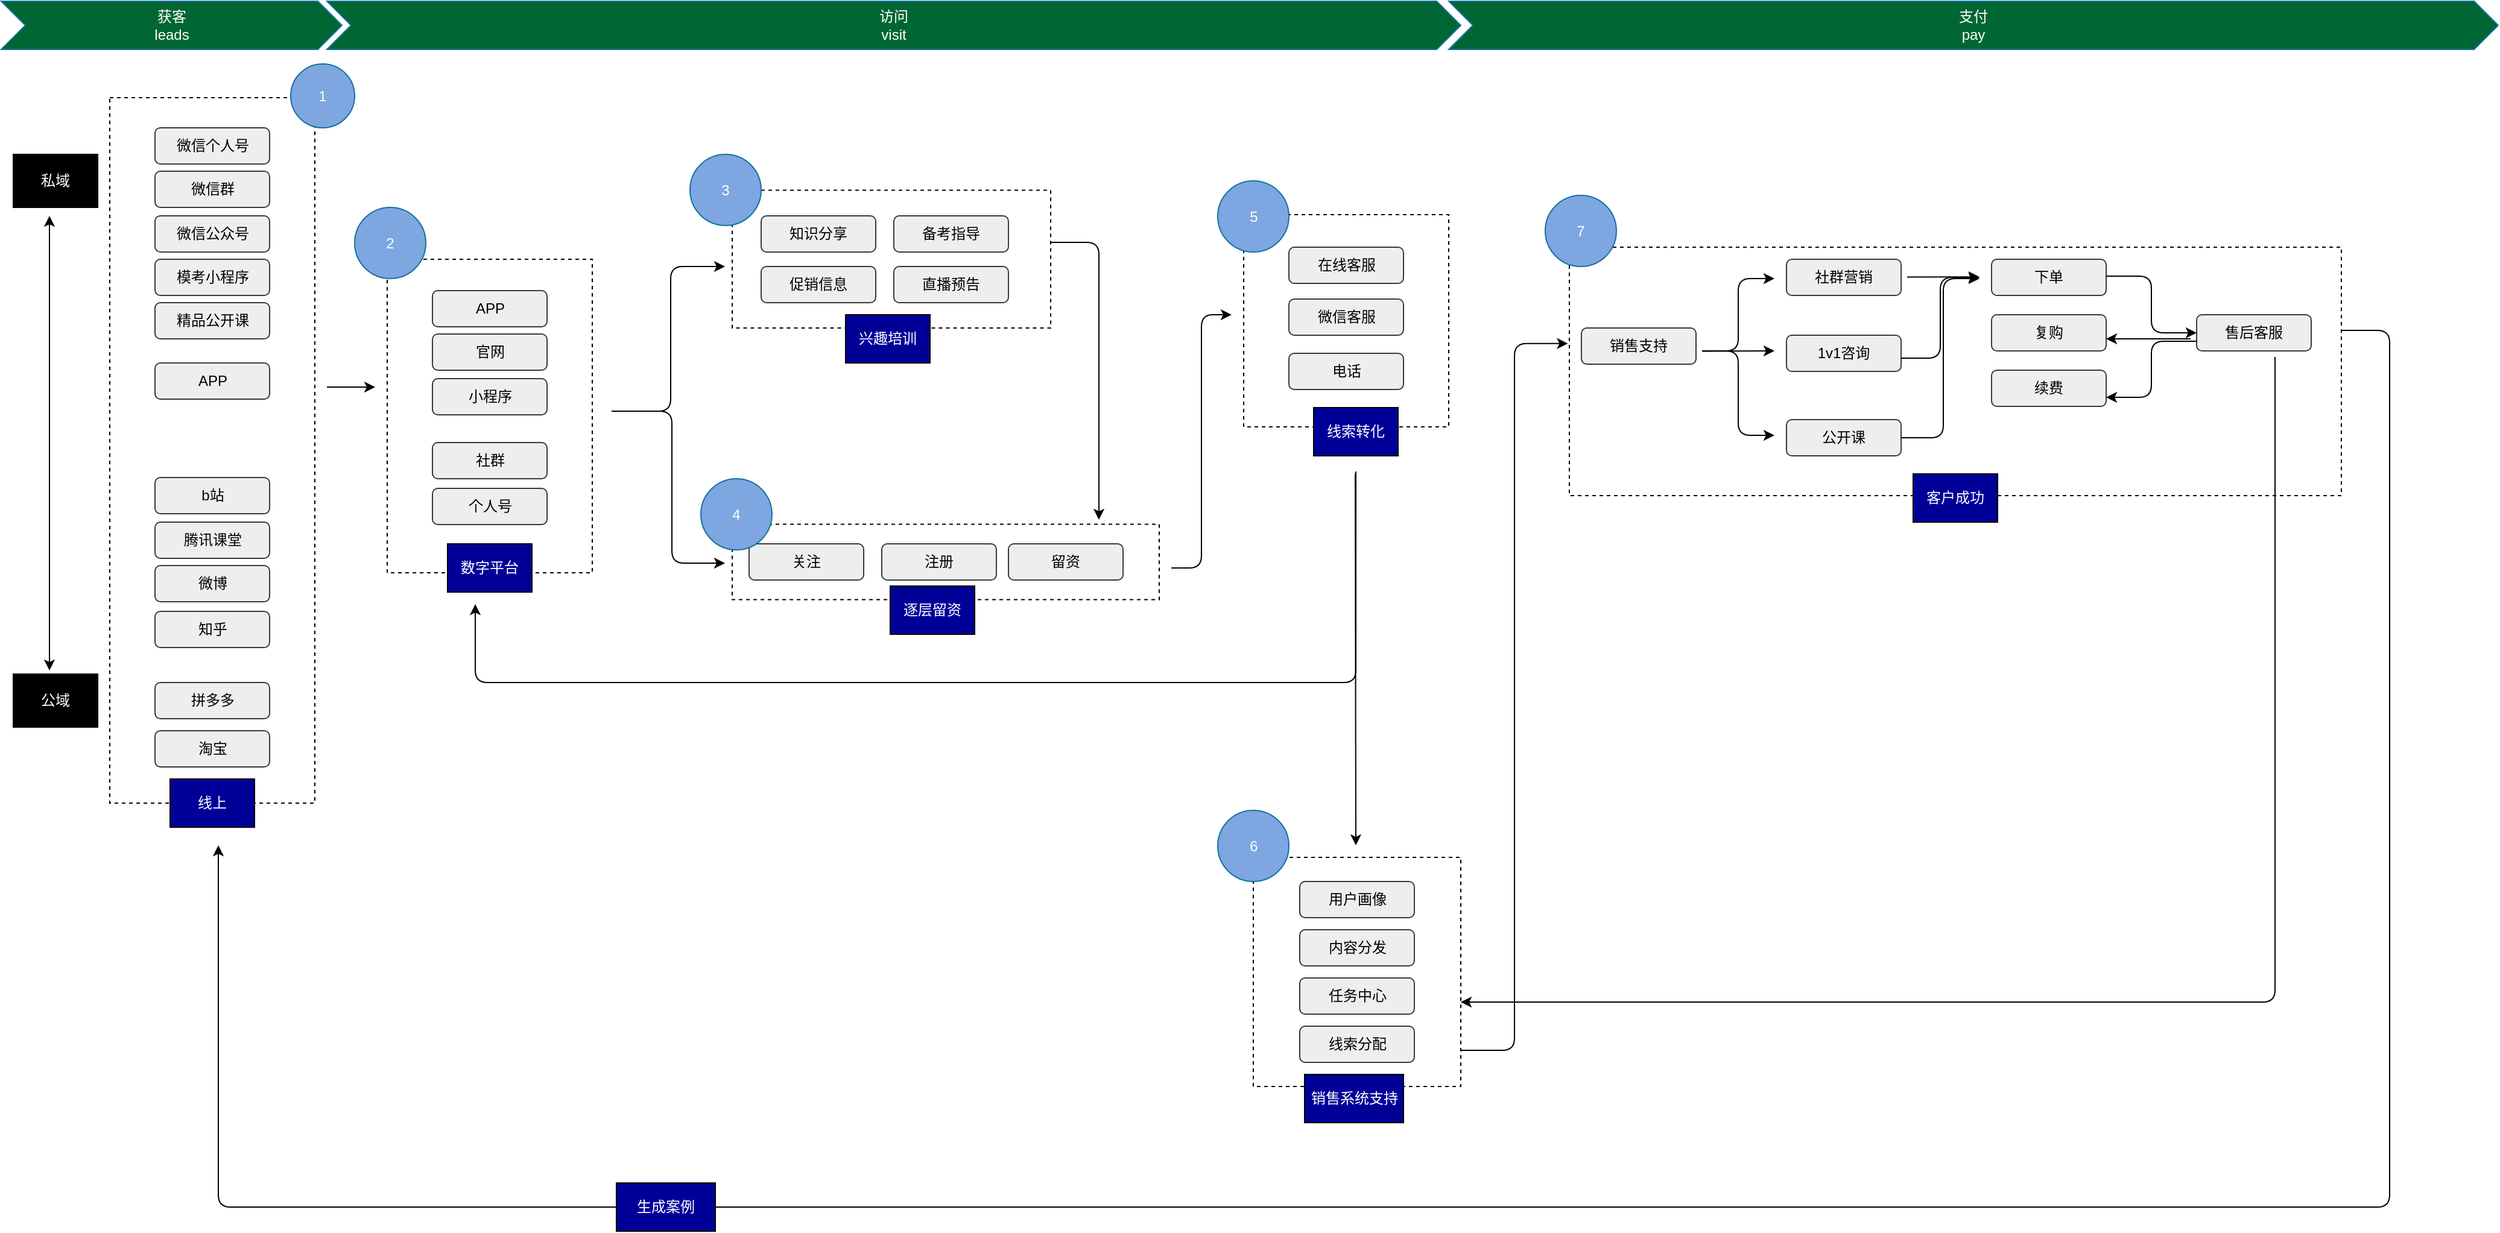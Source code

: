 <mxfile version="13.10.9" type="github"><diagram id="hiYPbOf6w8IazfDlZ7vd" name="Page-1"><mxGraphModel dx="2249" dy="762" grid="1" gridSize="10" guides="1" tooltips="1" connect="1" arrows="1" fold="1" page="1" pageScale="1" pageWidth="827" pageHeight="1169" math="0" shadow="0"><root><mxCell id="0"/><mxCell id="1" parent="0"/><mxCell id="OpXDtCzCJUY3QNU8ZfqY-1" value="" style="rounded=0;whiteSpace=wrap;html=1;dashed=1;" parent="1" vertex="1"><mxGeometry x="60" y="210" width="170" height="585" as="geometry"/></mxCell><mxCell id="OpXDtCzCJUY3QNU8ZfqY-2" value="线上" style="rounded=0;whiteSpace=wrap;html=1;fontColor=#ffffff;fillColor=#000099;" parent="1" vertex="1"><mxGeometry x="110" y="775" width="70" height="40" as="geometry"/></mxCell><mxCell id="OpXDtCzCJUY3QNU8ZfqY-3" value="微信个人号" style="rounded=1;whiteSpace=wrap;html=1;strokeColor=#36393d;fillColor=#eeeeee;" parent="1" vertex="1"><mxGeometry x="97.5" y="235" width="95" height="30" as="geometry"/></mxCell><mxCell id="OpXDtCzCJUY3QNU8ZfqY-4" value="微信群" style="rounded=1;whiteSpace=wrap;html=1;strokeColor=#36393d;fillColor=#eeeeee;" parent="1" vertex="1"><mxGeometry x="97.5" y="271" width="95" height="30" as="geometry"/></mxCell><mxCell id="OpXDtCzCJUY3QNU8ZfqY-5" value="微信公众号" style="rounded=1;whiteSpace=wrap;html=1;strokeColor=#36393d;fillColor=#eeeeee;" parent="1" vertex="1"><mxGeometry x="97.5" y="308" width="95" height="30" as="geometry"/></mxCell><mxCell id="OpXDtCzCJUY3QNU8ZfqY-6" value="APP" style="rounded=1;whiteSpace=wrap;html=1;strokeColor=#36393d;fillColor=#eeeeee;" parent="1" vertex="1"><mxGeometry x="97.5" y="430" width="95" height="30" as="geometry"/></mxCell><mxCell id="OpXDtCzCJUY3QNU8ZfqY-7" value="模考小程序" style="rounded=1;whiteSpace=wrap;html=1;strokeColor=#36393d;fillColor=#eeeeee;" parent="1" vertex="1"><mxGeometry x="97.5" y="344" width="95" height="30" as="geometry"/></mxCell><mxCell id="OpXDtCzCJUY3QNU8ZfqY-8" value="精品公开课" style="rounded=1;whiteSpace=wrap;html=1;strokeColor=#36393d;fillColor=#eeeeee;" parent="1" vertex="1"><mxGeometry x="97.5" y="380" width="95" height="30" as="geometry"/></mxCell><mxCell id="OpXDtCzCJUY3QNU8ZfqY-9" value="淘宝" style="rounded=1;whiteSpace=wrap;html=1;strokeColor=#36393d;fillColor=#eeeeee;" parent="1" vertex="1"><mxGeometry x="97.5" y="735" width="95" height="30" as="geometry"/></mxCell><mxCell id="OpXDtCzCJUY3QNU8ZfqY-10" value="拼多多" style="rounded=1;whiteSpace=wrap;html=1;strokeColor=#36393d;fillColor=#eeeeee;" parent="1" vertex="1"><mxGeometry x="97.5" y="695" width="95" height="30" as="geometry"/></mxCell><mxCell id="OpXDtCzCJUY3QNU8ZfqY-11" value="b站" style="rounded=1;whiteSpace=wrap;html=1;strokeColor=#36393d;fillColor=#eeeeee;" parent="1" vertex="1"><mxGeometry x="97.5" y="525" width="95" height="30" as="geometry"/></mxCell><mxCell id="OpXDtCzCJUY3QNU8ZfqY-12" value="腾讯课堂" style="rounded=1;whiteSpace=wrap;html=1;strokeColor=#36393d;fillColor=#eeeeee;" parent="1" vertex="1"><mxGeometry x="97.5" y="562" width="95" height="30" as="geometry"/></mxCell><mxCell id="OpXDtCzCJUY3QNU8ZfqY-13" value="微博" style="rounded=1;whiteSpace=wrap;html=1;strokeColor=#36393d;fillColor=#eeeeee;" parent="1" vertex="1"><mxGeometry x="97.5" y="598" width="95" height="30" as="geometry"/></mxCell><mxCell id="OpXDtCzCJUY3QNU8ZfqY-14" value="知乎" style="rounded=1;whiteSpace=wrap;html=1;strokeColor=#36393d;fillColor=#eeeeee;" parent="1" vertex="1"><mxGeometry x="97.5" y="636" width="95" height="30" as="geometry"/></mxCell><mxCell id="OpXDtCzCJUY3QNU8ZfqY-15" value="&lt;font color=&quot;#ffffff&quot;&gt;私域&lt;/font&gt;" style="rounded=0;whiteSpace=wrap;html=1;strokeColor=#000000;fillColor=#000000;" parent="1" vertex="1"><mxGeometry x="-20" y="257" width="70" height="44" as="geometry"/></mxCell><mxCell id="OpXDtCzCJUY3QNU8ZfqY-16" value="&lt;font color=&quot;#ffffff&quot;&gt;公域&lt;/font&gt;" style="rounded=0;whiteSpace=wrap;html=1;strokeColor=#000000;fillColor=#000000;" parent="1" vertex="1"><mxGeometry x="-20" y="688" width="70" height="44" as="geometry"/></mxCell><mxCell id="OpXDtCzCJUY3QNU8ZfqY-17" value="" style="endArrow=classic;startArrow=classic;html=1;" parent="1" edge="1"><mxGeometry width="50" height="50" relative="1" as="geometry"><mxPoint x="10" y="685" as="sourcePoint"/><mxPoint x="10" y="308" as="targetPoint"/></mxGeometry></mxCell><mxCell id="OpXDtCzCJUY3QNU8ZfqY-18" value="" style="rounded=0;whiteSpace=wrap;html=1;dashed=1;" parent="1" vertex="1"><mxGeometry x="290" y="344" width="170" height="260" as="geometry"/></mxCell><mxCell id="OpXDtCzCJUY3QNU8ZfqY-19" value="小程序" style="rounded=1;whiteSpace=wrap;html=1;strokeColor=#36393d;fillColor=#eeeeee;" parent="1" vertex="1"><mxGeometry x="327.5" y="443" width="95" height="30" as="geometry"/></mxCell><mxCell id="OpXDtCzCJUY3QNU8ZfqY-20" value="APP" style="rounded=1;whiteSpace=wrap;html=1;strokeColor=#36393d;fillColor=#eeeeee;" parent="1" vertex="1"><mxGeometry x="327.5" y="370" width="95" height="30" as="geometry"/></mxCell><mxCell id="OpXDtCzCJUY3QNU8ZfqY-21" value="官网" style="rounded=1;whiteSpace=wrap;html=1;strokeColor=#36393d;fillColor=#eeeeee;" parent="1" vertex="1"><mxGeometry x="327.5" y="406" width="95" height="30" as="geometry"/></mxCell><mxCell id="OpXDtCzCJUY3QNU8ZfqY-22" value="数字平台" style="rounded=0;whiteSpace=wrap;html=1;fontColor=#ffffff;fillColor=#000099;" parent="1" vertex="1"><mxGeometry x="340" y="580" width="70" height="40" as="geometry"/></mxCell><mxCell id="OpXDtCzCJUY3QNU8ZfqY-23" value="&lt;font color=&quot;#ffffff&quot;&gt;获客&lt;br&gt;leads&lt;br&gt;&lt;/font&gt;" style="shape=step;perimeter=stepPerimeter;whiteSpace=wrap;html=1;fixedSize=1;strokeColor=#10739E;fillColor=#006633;" parent="1" vertex="1"><mxGeometry x="-30" y="130" width="282.5" height="40" as="geometry"/></mxCell><mxCell id="OpXDtCzCJUY3QNU8ZfqY-24" value="&lt;font color=&quot;#ffffff&quot;&gt;访问&lt;br&gt;visit&lt;br&gt;&lt;/font&gt;" style="shape=step;perimeter=stepPerimeter;whiteSpace=wrap;html=1;fixedSize=1;strokeColor=#10739E;fillColor=#006633;" parent="1" vertex="1"><mxGeometry x="240" y="130" width="940" height="40" as="geometry"/></mxCell><mxCell id="OpXDtCzCJUY3QNU8ZfqY-25" value="社群" style="rounded=1;whiteSpace=wrap;html=1;strokeColor=#36393d;fillColor=#eeeeee;" parent="1" vertex="1"><mxGeometry x="327.5" y="496" width="95" height="30" as="geometry"/></mxCell><mxCell id="OpXDtCzCJUY3QNU8ZfqY-26" value="个人号" style="rounded=1;whiteSpace=wrap;html=1;strokeColor=#36393d;fillColor=#eeeeee;" parent="1" vertex="1"><mxGeometry x="327.5" y="534" width="95" height="30" as="geometry"/></mxCell><mxCell id="OpXDtCzCJUY3QNU8ZfqY-27" value="" style="endArrow=classic;html=1;" parent="1" edge="1"><mxGeometry width="50" height="50" relative="1" as="geometry"><mxPoint x="240" y="450" as="sourcePoint"/><mxPoint x="280" y="450" as="targetPoint"/></mxGeometry></mxCell><mxCell id="OpXDtCzCJUY3QNU8ZfqY-28" value="" style="edgeStyle=elbowEdgeStyle;elbow=horizontal;endArrow=classic;html=1;" parent="1" edge="1"><mxGeometry width="50" height="50" relative="1" as="geometry"><mxPoint x="480" y="470" as="sourcePoint"/><mxPoint x="570" y="350" as="targetPoint"/></mxGeometry></mxCell><mxCell id="OpXDtCzCJUY3QNU8ZfqY-29" value="" style="edgeStyle=elbowEdgeStyle;elbow=horizontal;endArrow=classic;html=1;" parent="1" edge="1"><mxGeometry width="50" height="50" relative="1" as="geometry"><mxPoint x="476" y="470" as="sourcePoint"/><mxPoint x="570" y="596" as="targetPoint"/><Array as="points"><mxPoint x="526" y="470"/></Array></mxGeometry></mxCell><mxCell id="OpXDtCzCJUY3QNU8ZfqY-30" value="" style="rounded=0;whiteSpace=wrap;html=1;dashed=1;" parent="1" vertex="1"><mxGeometry x="576" y="286.75" width="264" height="114.25" as="geometry"/></mxCell><mxCell id="OpXDtCzCJUY3QNU8ZfqY-31" value="" style="rounded=0;whiteSpace=wrap;html=1;dashed=1;" parent="1" vertex="1"><mxGeometry x="576" y="563.75" width="354" height="62.5" as="geometry"/></mxCell><mxCell id="OpXDtCzCJUY3QNU8ZfqY-32" value="知识分享" style="rounded=1;whiteSpace=wrap;html=1;strokeColor=#36393d;fillColor=#eeeeee;" parent="1" vertex="1"><mxGeometry x="600" y="308" width="95" height="30" as="geometry"/></mxCell><mxCell id="OpXDtCzCJUY3QNU8ZfqY-33" value="备考指导" style="rounded=1;whiteSpace=wrap;html=1;strokeColor=#36393d;fillColor=#eeeeee;" parent="1" vertex="1"><mxGeometry x="710" y="308" width="95" height="30" as="geometry"/></mxCell><mxCell id="OpXDtCzCJUY3QNU8ZfqY-34" value="促销信息" style="rounded=1;whiteSpace=wrap;html=1;strokeColor=#36393d;fillColor=#eeeeee;" parent="1" vertex="1"><mxGeometry x="600" y="350" width="95" height="30" as="geometry"/></mxCell><mxCell id="OpXDtCzCJUY3QNU8ZfqY-35" value="直播预告" style="rounded=1;whiteSpace=wrap;html=1;strokeColor=#36393d;fillColor=#eeeeee;" parent="1" vertex="1"><mxGeometry x="710" y="350" width="95" height="30" as="geometry"/></mxCell><mxCell id="OpXDtCzCJUY3QNU8ZfqY-36" value="关注" style="rounded=1;whiteSpace=wrap;html=1;strokeColor=#36393d;fillColor=#eeeeee;" parent="1" vertex="1"><mxGeometry x="590" y="580" width="95" height="30" as="geometry"/></mxCell><mxCell id="OpXDtCzCJUY3QNU8ZfqY-37" value="注册" style="rounded=1;whiteSpace=wrap;html=1;strokeColor=#36393d;fillColor=#eeeeee;" parent="1" vertex="1"><mxGeometry x="700" y="580" width="95" height="30" as="geometry"/></mxCell><mxCell id="OpXDtCzCJUY3QNU8ZfqY-38" value="留资" style="rounded=1;whiteSpace=wrap;html=1;strokeColor=#36393d;fillColor=#eeeeee;" parent="1" vertex="1"><mxGeometry x="805" y="580" width="95" height="30" as="geometry"/></mxCell><mxCell id="OpXDtCzCJUY3QNU8ZfqY-39" value="" style="edgeStyle=segmentEdgeStyle;endArrow=classic;html=1;" parent="1" edge="1"><mxGeometry width="50" height="50" relative="1" as="geometry"><mxPoint x="840" y="330" as="sourcePoint"/><mxPoint x="880" y="560" as="targetPoint"/></mxGeometry></mxCell><mxCell id="OpXDtCzCJUY3QNU8ZfqY-40" value="兴趣培训" style="rounded=0;whiteSpace=wrap;html=1;fontColor=#ffffff;fillColor=#000099;" parent="1" vertex="1"><mxGeometry x="670" y="390" width="70" height="40" as="geometry"/></mxCell><mxCell id="OpXDtCzCJUY3QNU8ZfqY-41" value="逐层留资" style="rounded=0;whiteSpace=wrap;html=1;fontColor=#ffffff;fillColor=#000099;" parent="1" vertex="1"><mxGeometry x="707" y="615" width="70" height="40" as="geometry"/></mxCell><mxCell id="OpXDtCzCJUY3QNU8ZfqY-42" value="" style="edgeStyle=elbowEdgeStyle;elbow=horizontal;endArrow=classic;html=1;" parent="1" edge="1"><mxGeometry width="50" height="50" relative="1" as="geometry"><mxPoint x="940" y="600" as="sourcePoint"/><mxPoint x="990" y="390" as="targetPoint"/></mxGeometry></mxCell><mxCell id="OpXDtCzCJUY3QNU8ZfqY-43" value="" style="rounded=0;whiteSpace=wrap;html=1;dashed=1;" parent="1" vertex="1"><mxGeometry x="1000" y="307" width="170" height="176" as="geometry"/></mxCell><mxCell id="OpXDtCzCJUY3QNU8ZfqY-44" value="在线客服" style="rounded=1;whiteSpace=wrap;html=1;strokeColor=#36393d;fillColor=#eeeeee;" parent="1" vertex="1"><mxGeometry x="1037.5" y="334" width="95" height="30" as="geometry"/></mxCell><mxCell id="OpXDtCzCJUY3QNU8ZfqY-45" value="微信客服" style="rounded=1;whiteSpace=wrap;html=1;strokeColor=#36393d;fillColor=#eeeeee;" parent="1" vertex="1"><mxGeometry x="1037.5" y="377" width="95" height="30" as="geometry"/></mxCell><mxCell id="OpXDtCzCJUY3QNU8ZfqY-46" value="电话" style="rounded=1;whiteSpace=wrap;html=1;strokeColor=#36393d;fillColor=#eeeeee;" parent="1" vertex="1"><mxGeometry x="1037.5" y="422" width="95" height="30" as="geometry"/></mxCell><mxCell id="OpXDtCzCJUY3QNU8ZfqY-47" value="线索转化" style="rounded=0;whiteSpace=wrap;html=1;fontColor=#ffffff;fillColor=#000099;" parent="1" vertex="1"><mxGeometry x="1058" y="467" width="70" height="40" as="geometry"/></mxCell><mxCell id="OpXDtCzCJUY3QNU8ZfqY-48" value="" style="endArrow=classic;html=1;" parent="1" edge="1"><mxGeometry width="50" height="50" relative="1" as="geometry"><mxPoint x="1092.5" y="522" as="sourcePoint"/><mxPoint x="1093" y="830" as="targetPoint"/></mxGeometry></mxCell><mxCell id="OpXDtCzCJUY3QNU8ZfqY-49" value="" style="rounded=0;whiteSpace=wrap;html=1;dashed=1;" parent="1" vertex="1"><mxGeometry x="1008" y="840" width="172" height="190" as="geometry"/></mxCell><mxCell id="OpXDtCzCJUY3QNU8ZfqY-50" value="用户画像" style="rounded=1;whiteSpace=wrap;html=1;strokeColor=#36393d;fillColor=#eeeeee;" parent="1" vertex="1"><mxGeometry x="1046.5" y="860" width="95" height="30" as="geometry"/></mxCell><mxCell id="OpXDtCzCJUY3QNU8ZfqY-51" value="内容分发" style="rounded=1;whiteSpace=wrap;html=1;strokeColor=#36393d;fillColor=#eeeeee;" parent="1" vertex="1"><mxGeometry x="1046.5" y="900" width="95" height="30" as="geometry"/></mxCell><mxCell id="OpXDtCzCJUY3QNU8ZfqY-52" value="任务中心" style="rounded=1;whiteSpace=wrap;html=1;strokeColor=#36393d;fillColor=#eeeeee;" parent="1" vertex="1"><mxGeometry x="1046.5" y="940" width="95" height="30" as="geometry"/></mxCell><mxCell id="OpXDtCzCJUY3QNU8ZfqY-53" value="线索分配" style="rounded=1;whiteSpace=wrap;html=1;strokeColor=#36393d;fillColor=#eeeeee;" parent="1" vertex="1"><mxGeometry x="1046.5" y="980" width="95" height="30" as="geometry"/></mxCell><mxCell id="OpXDtCzCJUY3QNU8ZfqY-54" value="" style="edgeStyle=elbowEdgeStyle;elbow=vertical;endArrow=classic;html=1;" parent="1" edge="1"><mxGeometry width="50" height="50" relative="1" as="geometry"><mxPoint x="1093" y="520" as="sourcePoint"/><mxPoint x="363" y="630" as="targetPoint"/><Array as="points"><mxPoint x="739" y="695"/></Array></mxGeometry></mxCell><mxCell id="OpXDtCzCJUY3QNU8ZfqY-55" value="&lt;font color=&quot;#ffffff&quot;&gt;支付&lt;br&gt;pay&lt;br&gt;&lt;/font&gt;" style="shape=step;perimeter=stepPerimeter;whiteSpace=wrap;html=1;fixedSize=1;strokeColor=#10739E;fillColor=#006633;" parent="1" vertex="1"><mxGeometry x="1170" y="130" width="870" height="40" as="geometry"/></mxCell><mxCell id="OpXDtCzCJUY3QNU8ZfqY-56" value="" style="rounded=0;whiteSpace=wrap;html=1;dashed=1;" parent="1" vertex="1"><mxGeometry x="1270" y="334" width="640" height="206" as="geometry"/></mxCell><mxCell id="OpXDtCzCJUY3QNU8ZfqY-57" value="销售系统支持" style="rounded=0;whiteSpace=wrap;html=1;fontColor=#ffffff;fillColor=#000099;" parent="1" vertex="1"><mxGeometry x="1050.5" y="1020" width="82" height="40" as="geometry"/></mxCell><mxCell id="OpXDtCzCJUY3QNU8ZfqY-58" value="销售支持" style="rounded=1;whiteSpace=wrap;html=1;strokeColor=#36393d;fillColor=#eeeeee;" parent="1" vertex="1"><mxGeometry x="1280" y="401" width="95" height="30" as="geometry"/></mxCell><mxCell id="OpXDtCzCJUY3QNU8ZfqY-59" value="" style="edgeStyle=elbowEdgeStyle;elbow=horizontal;endArrow=classic;html=1;" parent="1" edge="1"><mxGeometry width="50" height="50" relative="1" as="geometry"><mxPoint x="1380" y="420" as="sourcePoint"/><mxPoint x="1440" y="360" as="targetPoint"/></mxGeometry></mxCell><mxCell id="OpXDtCzCJUY3QNU8ZfqY-60" value="" style="edgeStyle=elbowEdgeStyle;elbow=horizontal;endArrow=classic;html=1;" parent="1" edge="1"><mxGeometry width="50" height="50" relative="1" as="geometry"><mxPoint x="1390" y="420" as="sourcePoint"/><mxPoint x="1440" y="490" as="targetPoint"/><Array as="points"><mxPoint x="1410" y="450"/></Array></mxGeometry></mxCell><mxCell id="OpXDtCzCJUY3QNU8ZfqY-61" value="" style="endArrow=classic;html=1;" parent="1" edge="1"><mxGeometry width="50" height="50" relative="1" as="geometry"><mxPoint x="1380" y="420.21" as="sourcePoint"/><mxPoint x="1440" y="420" as="targetPoint"/></mxGeometry></mxCell><mxCell id="OpXDtCzCJUY3QNU8ZfqY-62" value="社群营销" style="rounded=1;whiteSpace=wrap;html=1;strokeColor=#36393d;fillColor=#eeeeee;" parent="1" vertex="1"><mxGeometry x="1450" y="344" width="95" height="30" as="geometry"/></mxCell><mxCell id="OpXDtCzCJUY3QNU8ZfqY-63" value="1v1咨询" style="rounded=1;whiteSpace=wrap;html=1;strokeColor=#36393d;fillColor=#eeeeee;" parent="1" vertex="1"><mxGeometry x="1450" y="407" width="95" height="30" as="geometry"/></mxCell><mxCell id="OpXDtCzCJUY3QNU8ZfqY-64" value="公开课" style="rounded=1;whiteSpace=wrap;html=1;strokeColor=#36393d;fillColor=#eeeeee;" parent="1" vertex="1"><mxGeometry x="1450" y="477" width="95" height="30" as="geometry"/></mxCell><mxCell id="OpXDtCzCJUY3QNU8ZfqY-65" value="" style="endArrow=classic;html=1;" parent="1" edge="1"><mxGeometry width="50" height="50" relative="1" as="geometry"><mxPoint x="1550" y="358.79" as="sourcePoint"/><mxPoint x="1610" y="358.58" as="targetPoint"/></mxGeometry></mxCell><mxCell id="OpXDtCzCJUY3QNU8ZfqY-66" value="" style="edgeStyle=elbowEdgeStyle;elbow=horizontal;endArrow=classic;html=1;" parent="1" edge="1"><mxGeometry width="50" height="50" relative="1" as="geometry"><mxPoint x="1545" y="426" as="sourcePoint"/><mxPoint x="1610" y="359" as="targetPoint"/></mxGeometry></mxCell><mxCell id="OpXDtCzCJUY3QNU8ZfqY-67" value="" style="edgeStyle=elbowEdgeStyle;elbow=horizontal;endArrow=classic;html=1;exitX=1;exitY=0.5;exitDx=0;exitDy=0;" parent="1" source="OpXDtCzCJUY3QNU8ZfqY-64" edge="1"><mxGeometry width="50" height="50" relative="1" as="geometry"><mxPoint x="1555" y="436" as="sourcePoint"/><mxPoint x="1610" y="360" as="targetPoint"/><Array as="points"><mxPoint x="1580" y="430"/></Array></mxGeometry></mxCell><mxCell id="OpXDtCzCJUY3QNU8ZfqY-68" value="下单" style="rounded=1;whiteSpace=wrap;html=1;strokeColor=#36393d;fillColor=#eeeeee;" parent="1" vertex="1"><mxGeometry x="1620" y="344" width="95" height="30" as="geometry"/></mxCell><mxCell id="OpXDtCzCJUY3QNU8ZfqY-69" value="复购" style="rounded=1;whiteSpace=wrap;html=1;strokeColor=#36393d;fillColor=#eeeeee;" parent="1" vertex="1"><mxGeometry x="1620" y="390" width="95" height="30" as="geometry"/></mxCell><mxCell id="OpXDtCzCJUY3QNU8ZfqY-70" value="续费" style="rounded=1;whiteSpace=wrap;html=1;strokeColor=#36393d;fillColor=#eeeeee;" parent="1" vertex="1"><mxGeometry x="1620" y="436" width="95" height="30" as="geometry"/></mxCell><mxCell id="OpXDtCzCJUY3QNU8ZfqY-71" value="售后客服" style="rounded=1;whiteSpace=wrap;html=1;strokeColor=#36393d;fillColor=#eeeeee;" parent="1" vertex="1"><mxGeometry x="1790" y="390" width="95" height="30" as="geometry"/></mxCell><mxCell id="OpXDtCzCJUY3QNU8ZfqY-72" value="" style="edgeStyle=elbowEdgeStyle;elbow=horizontal;endArrow=classic;html=1;" parent="1" target="OpXDtCzCJUY3QNU8ZfqY-71" edge="1"><mxGeometry width="50" height="50" relative="1" as="geometry"><mxPoint x="1715" y="358" as="sourcePoint"/><mxPoint x="1765" y="308" as="targetPoint"/><Array as="points"/></mxGeometry></mxCell><mxCell id="OpXDtCzCJUY3QNU8ZfqY-73" value="" style="edgeStyle=elbowEdgeStyle;elbow=horizontal;endArrow=classic;html=1;entryX=1;entryY=0.75;entryDx=0;entryDy=0;" parent="1" target="OpXDtCzCJUY3QNU8ZfqY-70" edge="1"><mxGeometry width="50" height="50" relative="1" as="geometry"><mxPoint x="1790" y="412" as="sourcePoint"/><mxPoint x="1740" y="462" as="targetPoint"/></mxGeometry></mxCell><mxCell id="OpXDtCzCJUY3QNU8ZfqY-74" value="" style="endArrow=classic;html=1;" parent="1" edge="1"><mxGeometry width="50" height="50" relative="1" as="geometry"><mxPoint x="1785" y="410" as="sourcePoint"/><mxPoint x="1715" y="410" as="targetPoint"/></mxGeometry></mxCell><mxCell id="OpXDtCzCJUY3QNU8ZfqY-75" value="客户成功" style="rounded=0;whiteSpace=wrap;html=1;fontColor=#ffffff;fillColor=#000099;" parent="1" vertex="1"><mxGeometry x="1555" y="522" width="70" height="40" as="geometry"/></mxCell><mxCell id="OpXDtCzCJUY3QNU8ZfqY-76" value="" style="edgeStyle=elbowEdgeStyle;elbow=horizontal;endArrow=classic;html=1;entryX=-0.002;entryY=0.388;entryDx=0;entryDy=0;entryPerimeter=0;" parent="1" target="OpXDtCzCJUY3QNU8ZfqY-56" edge="1"><mxGeometry width="50" height="50" relative="1" as="geometry"><mxPoint x="1180" y="1000" as="sourcePoint"/><mxPoint x="1200" y="950" as="targetPoint"/></mxGeometry></mxCell><mxCell id="OpXDtCzCJUY3QNU8ZfqY-77" value="" style="edgeStyle=elbowEdgeStyle;elbow=vertical;endArrow=classic;html=1;" parent="1" target="OpXDtCzCJUY3QNU8ZfqY-49" edge="1"><mxGeometry width="50" height="50" relative="1" as="geometry"><mxPoint x="1855" y="425" as="sourcePoint"/><mxPoint x="1200" y="990" as="targetPoint"/><Array as="points"><mxPoint x="1630" y="960"/><mxPoint x="1340" y="960"/><mxPoint x="1530" y="940"/></Array></mxGeometry></mxCell><mxCell id="OpXDtCzCJUY3QNU8ZfqY-78" value="" style="edgeStyle=segmentEdgeStyle;endArrow=classic;html=1;" parent="1" edge="1"><mxGeometry width="50" height="50" relative="1" as="geometry"><mxPoint x="1910" y="403" as="sourcePoint"/><mxPoint x="150" y="830" as="targetPoint"/><Array as="points"><mxPoint x="1950" y="403"/><mxPoint x="1950" y="1130"/><mxPoint x="150" y="1130"/></Array></mxGeometry></mxCell><mxCell id="OpXDtCzCJUY3QNU8ZfqY-79" value="&lt;font color=&quot;#ffffff&quot;&gt;1&lt;/font&gt;" style="ellipse;whiteSpace=wrap;html=1;aspect=fixed;strokeColor=#10739E;fillColor=#7EA6E0;" parent="1" vertex="1"><mxGeometry x="210" y="182" width="53" height="53" as="geometry"/></mxCell><mxCell id="OpXDtCzCJUY3QNU8ZfqY-80" value="&lt;font color=&quot;#ffffff&quot;&gt;2&lt;/font&gt;" style="ellipse;whiteSpace=wrap;html=1;aspect=fixed;strokeColor=#10739E;fillColor=#7EA6E0;" parent="1" vertex="1"><mxGeometry x="263" y="301" width="59" height="59" as="geometry"/></mxCell><mxCell id="OpXDtCzCJUY3QNU8ZfqY-81" value="&lt;font color=&quot;#ffffff&quot;&gt;3&lt;/font&gt;" style="ellipse;whiteSpace=wrap;html=1;aspect=fixed;strokeColor=#10739E;fillColor=#7EA6E0;" parent="1" vertex="1"><mxGeometry x="541" y="257" width="59" height="59" as="geometry"/></mxCell><mxCell id="OpXDtCzCJUY3QNU8ZfqY-82" value="&lt;font color=&quot;#ffffff&quot;&gt;4&lt;/font&gt;" style="ellipse;whiteSpace=wrap;html=1;aspect=fixed;strokeColor=#10739E;fillColor=#7EA6E0;" parent="1" vertex="1"><mxGeometry x="550" y="526" width="59" height="59" as="geometry"/></mxCell><mxCell id="OpXDtCzCJUY3QNU8ZfqY-83" value="&lt;font color=&quot;#ffffff&quot;&gt;5&lt;/font&gt;" style="ellipse;whiteSpace=wrap;html=1;aspect=fixed;strokeColor=#10739E;fillColor=#7EA6E0;" parent="1" vertex="1"><mxGeometry x="978.5" y="279" width="59" height="59" as="geometry"/></mxCell><mxCell id="OpXDtCzCJUY3QNU8ZfqY-84" value="&lt;font color=&quot;#ffffff&quot;&gt;6&lt;/font&gt;" style="ellipse;whiteSpace=wrap;html=1;aspect=fixed;strokeColor=#10739E;fillColor=#7EA6E0;" parent="1" vertex="1"><mxGeometry x="978.5" y="801" width="59" height="59" as="geometry"/></mxCell><mxCell id="OpXDtCzCJUY3QNU8ZfqY-85" value="&lt;font color=&quot;#ffffff&quot;&gt;7&lt;/font&gt;" style="ellipse;whiteSpace=wrap;html=1;aspect=fixed;strokeColor=#10739E;fillColor=#7EA6E0;" parent="1" vertex="1"><mxGeometry x="1250" y="291" width="59" height="59" as="geometry"/></mxCell><mxCell id="OpXDtCzCJUY3QNU8ZfqY-86" value="生成案例" style="rounded=0;whiteSpace=wrap;html=1;fontColor=#ffffff;fillColor=#000099;" parent="1" vertex="1"><mxGeometry x="480" y="1110" width="82" height="40" as="geometry"/></mxCell></root></mxGraphModel></diagram></mxfile>